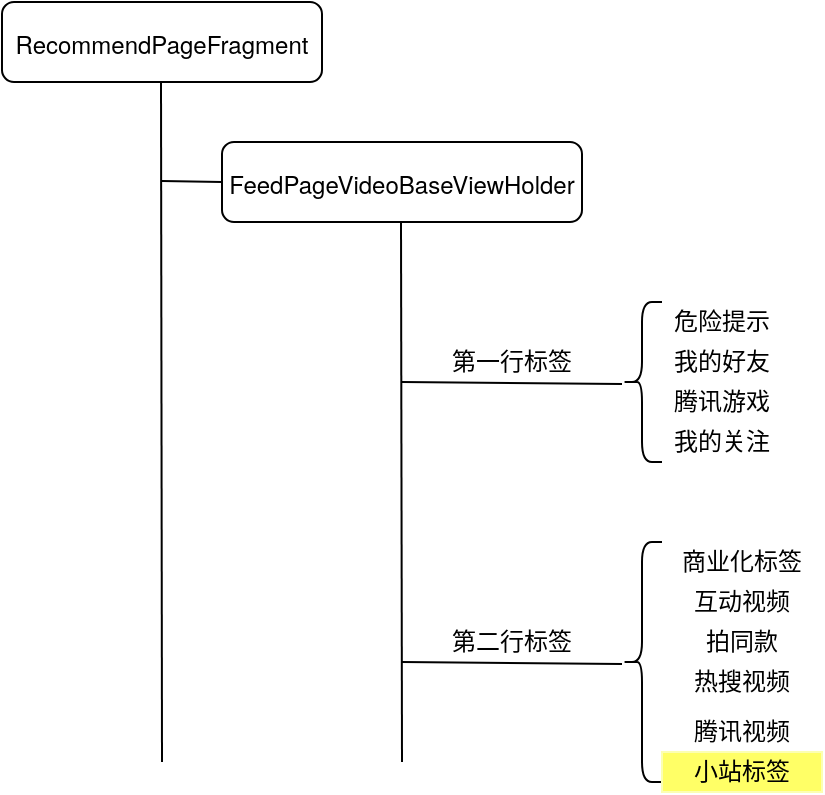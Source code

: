 <mxfile version="13.10.6" type="github">
  <diagram id="C5RBs43oDa-KdzZeNtuy" name="Page-1">
    <mxGraphModel dx="2306" dy="1154" grid="1" gridSize="10" guides="1" tooltips="1" connect="1" arrows="1" fold="1" page="1" pageScale="1" pageWidth="827" pageHeight="1169" math="0" shadow="0">
      <root>
        <mxCell id="WIyWlLk6GJQsqaUBKTNV-0" />
        <mxCell id="WIyWlLk6GJQsqaUBKTNV-1" parent="WIyWlLk6GJQsqaUBKTNV-0" />
        <mxCell id="WIyWlLk6GJQsqaUBKTNV-7" value="&lt;p class=&quot;p1&quot; style=&quot;margin: 0px ; font-stretch: normal ; line-height: normal ; font-family: &amp;#34;helvetica neue&amp;#34;&quot;&gt;FeedPageVideoBaseViewHolder&lt;/p&gt;" style="rounded=1;whiteSpace=wrap;html=1;fontSize=12;glass=0;strokeWidth=1;shadow=0;" parent="WIyWlLk6GJQsqaUBKTNV-1" vertex="1">
          <mxGeometry x="280" y="250" width="180" height="40" as="geometry" />
        </mxCell>
        <mxCell id="WIyWlLk6GJQsqaUBKTNV-12" value="&lt;p class=&quot;p1&quot; style=&quot;margin: 0px ; font-stretch: normal ; line-height: normal ; font-family: &amp;#34;helvetica neue&amp;#34;&quot;&gt;RecommendPageFragment&lt;/p&gt;" style="rounded=1;whiteSpace=wrap;html=1;fontSize=12;glass=0;strokeWidth=1;shadow=0;" parent="WIyWlLk6GJQsqaUBKTNV-1" vertex="1">
          <mxGeometry x="170" y="180" width="160" height="40" as="geometry" />
        </mxCell>
        <mxCell id="dc93sfE9UyBIf47wEjtR-6" value="" style="endArrow=none;html=1;" edge="1" parent="WIyWlLk6GJQsqaUBKTNV-1">
          <mxGeometry width="50" height="50" relative="1" as="geometry">
            <mxPoint x="250" y="560" as="sourcePoint" />
            <mxPoint x="249.5" y="220" as="targetPoint" />
          </mxGeometry>
        </mxCell>
        <mxCell id="dc93sfE9UyBIf47wEjtR-7" value="" style="endArrow=none;html=1;entryX=0;entryY=0.5;entryDx=0;entryDy=0;" edge="1" parent="WIyWlLk6GJQsqaUBKTNV-1" target="WIyWlLk6GJQsqaUBKTNV-7">
          <mxGeometry width="50" height="50" relative="1" as="geometry">
            <mxPoint x="250" y="269.5" as="sourcePoint" />
            <mxPoint x="300" y="270" as="targetPoint" />
          </mxGeometry>
        </mxCell>
        <mxCell id="dc93sfE9UyBIf47wEjtR-8" value="" style="endArrow=none;html=1;" edge="1" parent="WIyWlLk6GJQsqaUBKTNV-1">
          <mxGeometry width="50" height="50" relative="1" as="geometry">
            <mxPoint x="370" y="560" as="sourcePoint" />
            <mxPoint x="369.5" y="290" as="targetPoint" />
          </mxGeometry>
        </mxCell>
        <mxCell id="dc93sfE9UyBIf47wEjtR-15" value="" style="endArrow=none;html=1;" edge="1" parent="WIyWlLk6GJQsqaUBKTNV-1">
          <mxGeometry width="50" height="50" relative="1" as="geometry">
            <mxPoint x="370" y="370" as="sourcePoint" />
            <mxPoint x="480" y="371" as="targetPoint" />
          </mxGeometry>
        </mxCell>
        <mxCell id="dc93sfE9UyBIf47wEjtR-16" value="" style="endArrow=none;html=1;" edge="1" parent="WIyWlLk6GJQsqaUBKTNV-1">
          <mxGeometry width="50" height="50" relative="1" as="geometry">
            <mxPoint x="370" y="510" as="sourcePoint" />
            <mxPoint x="480" y="511" as="targetPoint" />
          </mxGeometry>
        </mxCell>
        <mxCell id="dc93sfE9UyBIf47wEjtR-18" value="第一行标签" style="text;html=1;strokeColor=none;fillColor=none;align=center;verticalAlign=middle;whiteSpace=wrap;rounded=0;" vertex="1" parent="WIyWlLk6GJQsqaUBKTNV-1">
          <mxGeometry x="390" y="350" width="70" height="20" as="geometry" />
        </mxCell>
        <mxCell id="dc93sfE9UyBIf47wEjtR-19" value="第二行标签" style="text;html=1;strokeColor=none;fillColor=none;align=center;verticalAlign=middle;whiteSpace=wrap;rounded=0;" vertex="1" parent="WIyWlLk6GJQsqaUBKTNV-1">
          <mxGeometry x="390" y="490" width="70" height="20" as="geometry" />
        </mxCell>
        <mxCell id="dc93sfE9UyBIf47wEjtR-20" value="" style="shape=curlyBracket;whiteSpace=wrap;html=1;rounded=1;" vertex="1" parent="WIyWlLk6GJQsqaUBKTNV-1">
          <mxGeometry x="480" y="330" width="20" height="80" as="geometry" />
        </mxCell>
        <mxCell id="dc93sfE9UyBIf47wEjtR-22" value="我的好友" style="text;html=1;strokeColor=none;fillColor=none;align=center;verticalAlign=middle;whiteSpace=wrap;rounded=0;" vertex="1" parent="WIyWlLk6GJQsqaUBKTNV-1">
          <mxGeometry x="490" y="350" width="80" height="20" as="geometry" />
        </mxCell>
        <mxCell id="dc93sfE9UyBIf47wEjtR-23" value="腾讯游戏" style="text;html=1;strokeColor=none;fillColor=none;align=center;verticalAlign=middle;whiteSpace=wrap;rounded=0;" vertex="1" parent="WIyWlLk6GJQsqaUBKTNV-1">
          <mxGeometry x="490" y="370" width="80" height="20" as="geometry" />
        </mxCell>
        <mxCell id="dc93sfE9UyBIf47wEjtR-25" value="危险提示" style="text;html=1;strokeColor=none;fillColor=none;align=center;verticalAlign=middle;whiteSpace=wrap;rounded=0;" vertex="1" parent="WIyWlLk6GJQsqaUBKTNV-1">
          <mxGeometry x="490" y="330" width="80" height="20" as="geometry" />
        </mxCell>
        <mxCell id="dc93sfE9UyBIf47wEjtR-26" value="我的关注" style="text;html=1;strokeColor=none;fillColor=none;align=center;verticalAlign=middle;whiteSpace=wrap;rounded=0;" vertex="1" parent="WIyWlLk6GJQsqaUBKTNV-1">
          <mxGeometry x="490" y="390" width="80" height="20" as="geometry" />
        </mxCell>
        <mxCell id="dc93sfE9UyBIf47wEjtR-32" value="" style="shape=curlyBracket;whiteSpace=wrap;html=1;rounded=1;" vertex="1" parent="WIyWlLk6GJQsqaUBKTNV-1">
          <mxGeometry x="480" y="450" width="20" height="120" as="geometry" />
        </mxCell>
        <mxCell id="dc93sfE9UyBIf47wEjtR-33" value="互动视频" style="text;html=1;strokeColor=none;fillColor=none;align=center;verticalAlign=middle;whiteSpace=wrap;rounded=0;" vertex="1" parent="WIyWlLk6GJQsqaUBKTNV-1">
          <mxGeometry x="500" y="470" width="80" height="20" as="geometry" />
        </mxCell>
        <mxCell id="dc93sfE9UyBIf47wEjtR-34" value="拍同款" style="text;html=1;strokeColor=none;fillColor=none;align=center;verticalAlign=middle;whiteSpace=wrap;rounded=0;" vertex="1" parent="WIyWlLk6GJQsqaUBKTNV-1">
          <mxGeometry x="500" y="490" width="80" height="20" as="geometry" />
        </mxCell>
        <mxCell id="dc93sfE9UyBIf47wEjtR-35" value="商业化标签" style="text;html=1;strokeColor=none;fillColor=none;align=center;verticalAlign=middle;whiteSpace=wrap;rounded=0;" vertex="1" parent="WIyWlLk6GJQsqaUBKTNV-1">
          <mxGeometry x="500" y="450" width="80" height="20" as="geometry" />
        </mxCell>
        <mxCell id="dc93sfE9UyBIf47wEjtR-36" value="热搜视频" style="text;html=1;strokeColor=none;fillColor=none;align=center;verticalAlign=middle;whiteSpace=wrap;rounded=0;" vertex="1" parent="WIyWlLk6GJQsqaUBKTNV-1">
          <mxGeometry x="500" y="510" width="80" height="20" as="geometry" />
        </mxCell>
        <mxCell id="dc93sfE9UyBIf47wEjtR-38" value="腾讯视频" style="text;html=1;strokeColor=none;fillColor=none;align=center;verticalAlign=middle;whiteSpace=wrap;rounded=0;" vertex="1" parent="WIyWlLk6GJQsqaUBKTNV-1">
          <mxGeometry x="500" y="535" width="80" height="20" as="geometry" />
        </mxCell>
        <mxCell id="dc93sfE9UyBIf47wEjtR-39" value="小站标签" style="text;html=1;strokeColor=#FCFFB3;fillColor=#FFFF66;align=center;verticalAlign=middle;whiteSpace=wrap;rounded=0;" vertex="1" parent="WIyWlLk6GJQsqaUBKTNV-1">
          <mxGeometry x="500" y="555" width="80" height="20" as="geometry" />
        </mxCell>
      </root>
    </mxGraphModel>
  </diagram>
</mxfile>
